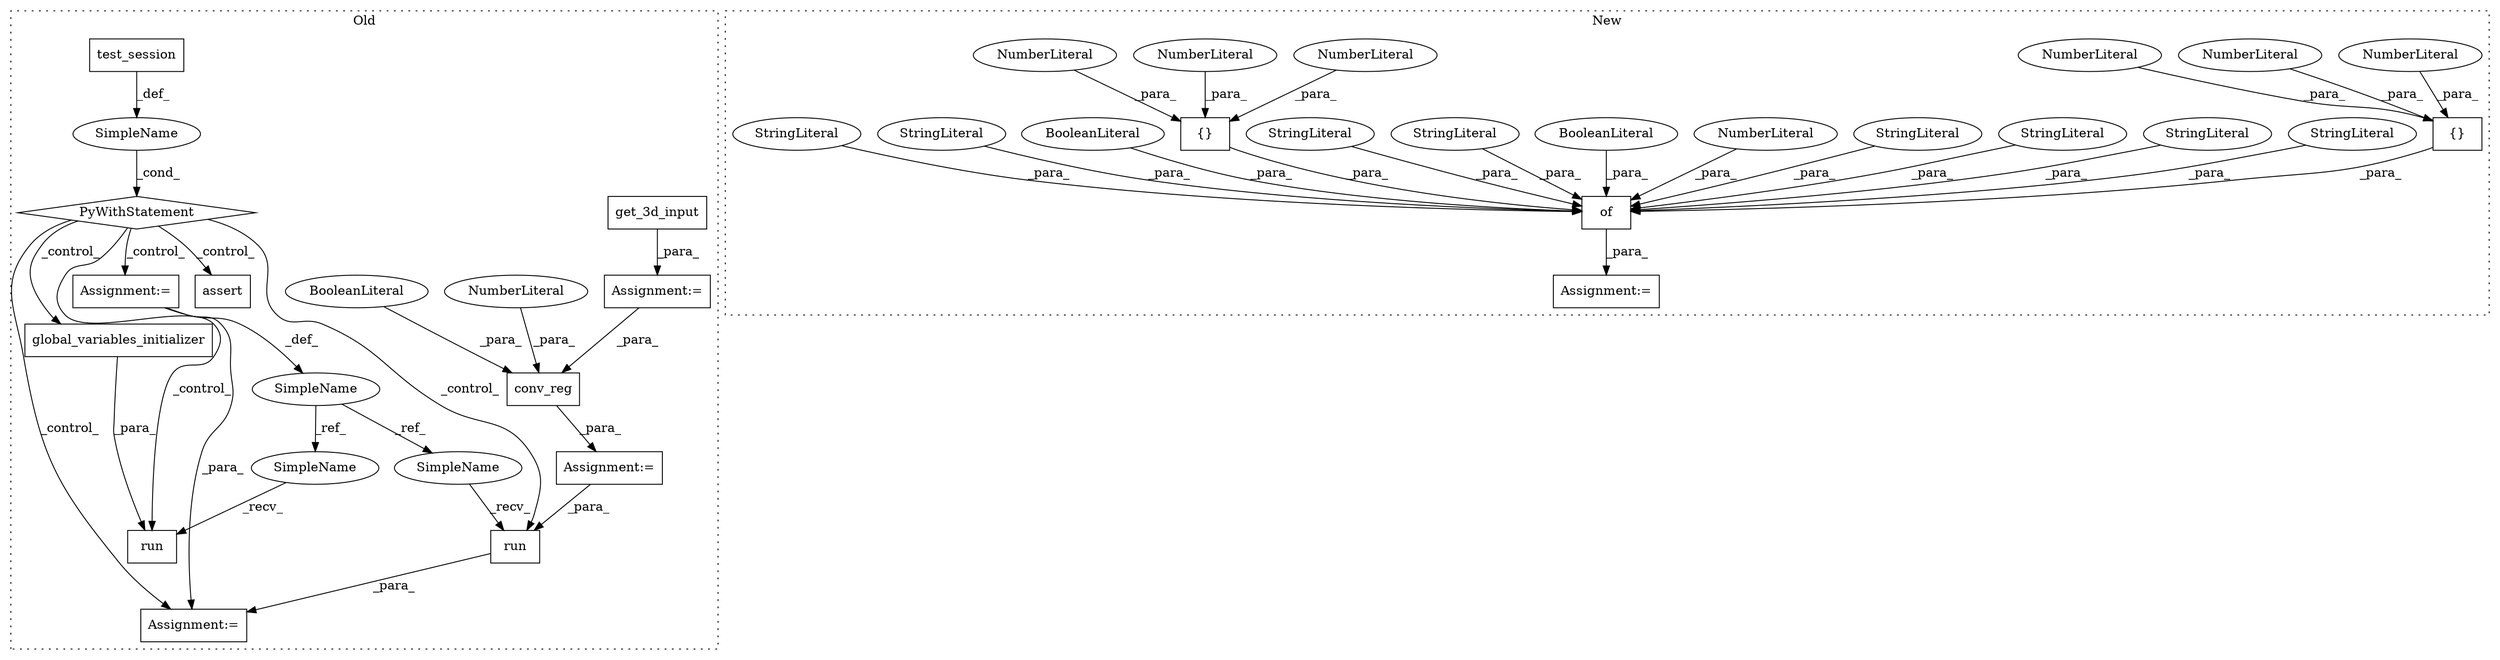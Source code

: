 digraph G {
subgraph cluster0 {
1 [label="get_3d_input" a="32" s="6933" l="14" shape="box"];
6 [label="run" a="32" s="7245,7261" l="4,1" shape="box"];
7 [label="SimpleName" a="42" s="" l="" shape="ellipse"];
8 [label="PyWithStatement" a="104" s="7119,7148" l="10,2" shape="diamond"];
9 [label="run" a="32" s="7179,7224" l="4,1" shape="box"];
10 [label="SimpleName" a="42" s="7162" l="4" shape="ellipse"];
11 [label="test_session" a="32" s="7134" l="14" shape="box"];
12 [label="global_variables_initializer" a="32" s="7194" l="30" shape="box"];
17 [label="Assignment:=" a="7" s="7239" l="1" shape="box"];
18 [label="Assignment:=" a="7" s="7162" l="4" shape="box"];
19 [label="Assignment:=" a="7" s="7068" l="1" shape="box"];
20 [label="Assignment:=" a="7" s="6927" l="1" shape="box"];
24 [label="conv_reg" a="32" s="7069,7091" l="9,1" shape="box"];
32 [label="assert" a="32" s="7275,7372" l="22,1" shape="box"];
33 [label="BooleanLiteral" a="9" s="7083" l="4" shape="ellipse"];
37 [label="NumberLiteral" a="34" s="7088" l="3" shape="ellipse"];
38 [label="SimpleName" a="42" s="7240" l="4" shape="ellipse"];
39 [label="SimpleName" a="42" s="7174" l="4" shape="ellipse"];
label = "Old";
style="dotted";
}
subgraph cluster1 {
2 [label="{}" a="4" s="7055,7061" l="1,1" shape="box"];
3 [label="NumberLiteral" a="34" s="7058" l="1" shape="ellipse"];
4 [label="NumberLiteral" a="34" s="7060" l="1" shape="ellipse"];
5 [label="NumberLiteral" a="34" s="7056" l="1" shape="ellipse"];
13 [label="of" a="32" s="7010,7190" l="3,1" shape="box"];
14 [label="StringLiteral" a="45" s="7122" l="11" shape="ellipse"];
15 [label="StringLiteral" a="45" s="7142" l="15" shape="ellipse"];
16 [label="StringLiteral" a="45" s="7089" l="11" shape="ellipse"];
21 [label="StringLiteral" a="45" s="7134" l="7" shape="ellipse"];
22 [label="NumberLiteral" a="34" s="7029" l="2" shape="ellipse"];
23 [label="BooleanLiteral" a="9" s="7117" l="4" shape="ellipse"];
25 [label="StringLiteral" a="45" s="7032" l="13" shape="ellipse"];
26 [label="StringLiteral" a="45" s="7063" l="8" shape="ellipse"];
27 [label="{}" a="4" s="7081,7087" l="1,1" shape="box"];
28 [label="NumberLiteral" a="34" s="7086" l="1" shape="ellipse"];
29 [label="NumberLiteral" a="34" s="7082" l="1" shape="ellipse"];
30 [label="NumberLiteral" a="34" s="7084" l="1" shape="ellipse"];
31 [label="BooleanLiteral" a="9" s="7101" l="5" shape="ellipse"];
34 [label="StringLiteral" a="45" s="7013" l="15" shape="ellipse"];
35 [label="Assignment:=" a="7" s="7005" l="1" shape="box"];
36 [label="StringLiteral" a="45" s="7107" l="9" shape="ellipse"];
label = "New";
style="dotted";
}
1 -> 20 [label="_para_"];
2 -> 13 [label="_para_"];
3 -> 2 [label="_para_"];
4 -> 2 [label="_para_"];
5 -> 2 [label="_para_"];
6 -> 17 [label="_para_"];
7 -> 8 [label="_cond_"];
8 -> 6 [label="_control_"];
8 -> 12 [label="_control_"];
8 -> 18 [label="_control_"];
8 -> 17 [label="_control_"];
8 -> 9 [label="_control_"];
8 -> 32 [label="_control_"];
10 -> 39 [label="_ref_"];
10 -> 38 [label="_ref_"];
11 -> 7 [label="_def_"];
12 -> 9 [label="_para_"];
13 -> 35 [label="_para_"];
14 -> 13 [label="_para_"];
15 -> 13 [label="_para_"];
16 -> 13 [label="_para_"];
18 -> 10 [label="_def_"];
18 -> 17 [label="_para_"];
19 -> 6 [label="_para_"];
20 -> 24 [label="_para_"];
21 -> 13 [label="_para_"];
22 -> 13 [label="_para_"];
23 -> 13 [label="_para_"];
24 -> 19 [label="_para_"];
25 -> 13 [label="_para_"];
26 -> 13 [label="_para_"];
27 -> 13 [label="_para_"];
28 -> 27 [label="_para_"];
29 -> 27 [label="_para_"];
30 -> 27 [label="_para_"];
31 -> 13 [label="_para_"];
33 -> 24 [label="_para_"];
34 -> 13 [label="_para_"];
36 -> 13 [label="_para_"];
37 -> 24 [label="_para_"];
38 -> 6 [label="_recv_"];
39 -> 9 [label="_recv_"];
}